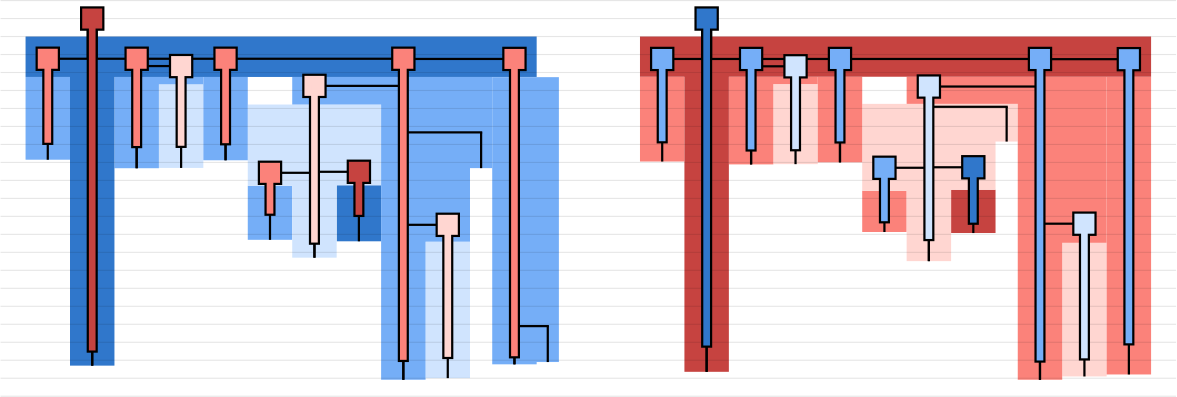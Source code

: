 <?xml version="1.0"?>
<!DOCTYPE ipe SYSTEM "ipe.dtd">
<ipe version="70212" creator="svgtoipe 20191210">
<ipestyle>
<layout paper="768 576" frame="768 576" origin="0 0"/>
<opacity name="10%" value="0.10"/>
<opacity name="20%" value="0.20"/>
<opacity name="30%" value="0.30"/>
<opacity name="40%" value="0.40"/>
<opacity name="50%" value="0.50"/>
<opacity name="60%" value="0.60"/>
<opacity name="70%" value="0.70"/>
<opacity name="80%" value="0.80"/>
<opacity name="90%" value="0.90"/>
<pathstyle cap="0" join="0" fillrule="wind"/>
</ipestyle>
<page>
<group matrix="1 0 0 -1 0 576">
<group>
<group matrix="1 0 0 1 497.404 350">
<group>
<path fill="0.815686 0.894118 0.996078">
48 74.8067 m
48 123.921 l
32 123.921 l
32 74.8067 l
48 74.8067 l
h
</path>
<path fill="0.458824 0.682353 0.968627">
72 118.142 m
72 118.959 l
56 118.959 l
56 118.142 l
56 105.205 l
56 48.3254 l
56 15.5777 l
72 15.5777 l
80 15.5777 l
80 118.132 l
72 118.132 l
72 118.142 l
h
</path>
<path fill="0.188235 0.466667 0.796078">
0 74.669 m
0 54.4961 l
16 54.4961 l
16 74.669 l
0 74.669 l
h
</path>
<path fill="0.458824 0.682353 0.968627">
-32 74.1373 m
-32 54.6741 l
-16 54.6741 l
-16 74.1373 l
-32 74.1373 l
h
</path>
<path fill="0.815686 0.894118 0.996078">
-48 45.49 m
-48 48.2544 l
-64 48.2544 l
-64 18.1466 l
-48 18.1466 l
-48 45.49 l
h
</path>
<path fill="0.458824 0.682353 0.968627">
-112 45.3007 m
-112 15.506 l
-96 15.506 l
-96 45.3007 l
-112 45.3007 l
h
</path>
<path fill="0.815686 0.894118 0.996078">
0 74.669 m
0 80.5639 l
-16 80.5639 l
-16 74.1373 l
-16 54.6742 l
-32 54.6742 l
-32 54.4962 l
-32 45.49 l
-32 25.4316 l
-16 25.4316 l
0 25.4316 l
16 25.4316 l
16 54.4962 l
0 54.4962 l
0 54.6742 l
0 74.669 l
h
</path>
<path fill="0.458824 0.682353 0.968627">
16 124.511 m
16 74.8068 l
16 74.669 l
16 68.7369 l
16 48.3354 l
16 35.4586 l
16 25.4317 l
0 25.4317 l
-16 25.4317 l
-16 15.5065 l
16 15.5065 l
32 15.5065 l
48 15.5065 l
56 15.5065 l
72 15.5065 l
72 15.5778 l
56 15.5778 l
56 48.3254 l
48 48.3254 l
48 48.3354 l
48 74.8068 l
32 74.8068 l
32 123.921 l
32 124.511 l
16 124.511 l
h
</path>
<path fill="0.458824 0.682353 0.968627">
32 15.5066 m
16 15.5065 l
-32 15.5064 l
32 15.5064 l
72 15.5064 l
72 15.5066 l
32 15.5065 l
32 15.5066 l
h
-32 15.5064 m
-32 45.49 l
-48 45.49 l
-48 15.5064 l
-32 15.5064 l
h
</path>
<path fill="0.458824 0.682353 0.968627">
32 15.5065 m
-32 15.5061 l
-32 15.5065 l
-48 15.5063 l
-48 15.5065 l
-48 18.1467 l
-64 18.1467 l
-64 48.2544 l
-64 48.3602 l
-80 48.3602 l
-80 18.1467 l
-80 15.5059 l
-64 15.5059 l
-48 15.5059 l
-32 15.5059 l
32 15.5059 l
72 15.5059 l
72 15.5065 l
32 15.5063 l
32 15.5065 l
h
</path>
<path fill="0.188235 0.466667 0.796078" pen="200">
56 15.506 m
32 15.506 l
-32 15.506 l
-48 15.506 l
-64 15.506 l
-80 15.506 l
-80 48.3602 l
-80 119.432 l
-96 119.432 l
-96 45.3007 l
-96 15.5061 l
-112 15.5061 l
-112 15.506 l
-112 8.9517 l
-112 0.951698 l
72 0.951698 l
72 8.9517 l
72 15.506 l
56 15.506 l
h
</path>
</group>
</group>
<group matrix="1 0 0 1 702.596 350">
<group>
<path fill="1 0.839216 0.819608">
72 122.608 m
72 123.322 l
56 123.322 l
56 75.2114 l
72 75.2114 l
72 122.608 l
h
</path>
<path fill="0.984314 0.509804 0.478431">
72 122.608 m
72 111.68 l
72 15.4974 l
88 15.4974 l
88 111.68 l
88 122.608 l
72 122.608 l
h
</path>
<path fill="0.776471 0.262745 0.25098">
32 56.1211 m
32 71.688 l
16 71.688 l
16 56.1211 l
32 56.1211 l
h
</path>
<path fill="0.984314 0.509804 0.478431">
-16 71.3194 m
-16 56.4871 l
0 56.4871 l
0 71.3194 l
-16 71.3194 l
h
</path>
<path fill="1 0.839216 0.819608">
-32 46.2396 m
-32 46.8934 l
-48 46.8934 l
-48 18.0616 l
-32 18.0616 l
-32 46.2396 l
h
</path>
<path fill="0.984314 0.509804 0.478431">
-96 45.942 m
-96 15.4263 l
-80 15.4263 l
-80 45.942 l
-96 45.942 l
h
</path>
<path fill="1 0.839216 0.819608">
32 38.7696 m
32 56.1212 l
16 56.1212 l
16 56.4872 l
16 71.688 l
16 81.8078 l
0 81.8078 l
0 71.3194 l
0 56.4872 l
-16 56.4872 l
-16 56.1212 l
-16 46.2396 l
-16 25.1925 l
0 25.1925 l
16 25.1925 l
32 25.1925 l
40 25.1925 l
40 38.7596 l
32 38.7596 l
32 38.7696 l
h
</path>
<path fill="0.984314 0.509804 0.478431">
40 124.511 m
40 75.2115 l
40 68.3322 l
40 41.9332 l
40 38.7596 l
40 25.1926 l
16 25.1926 l
0 25.1926 l
0 15.4267 l
40 15.4267 l
56 15.4267 l
72 15.4267 l
88 15.4267 l
88 15.4975 l
72 15.4975 l
72 75.2115 l
56 75.2115 l
56 123.322 l
56 124.511 l
40 124.511 l
h
</path>
<path fill="0.984314 0.509804 0.478431">
56 15.4268 m
40 15.4267 l
-16 15.4266 l
56 15.4266 l
88 15.4266 l
88 15.4268 l
56 15.4267 l
56 15.4268 l
h
-16 15.4266 m
-16 46.2396 l
-32 46.2396 l
-32 15.4266 l
-16 15.4266 l
h
</path>
<path fill="0.984314 0.509804 0.478431">
56 15.4267 m
-16 15.4264 l
-16 15.4267 l
-32 15.4265 l
-32 15.4267 l
-32 18.0617 l
-48 18.0617 l
-48 46.8934 l
-48 46.988 l
-64 46.988 l
-64 18.0617 l
-64 15.4262 l
-48 15.4262 l
-32 15.4262 l
-16 15.4262 l
56 15.4262 l
88 15.4262 l
88 15.4267 l
56 15.4266 l
56 15.4267 l
h
</path>
<path fill="0.776471 0.262745 0.25098" pen="200">
88 9.03139 m
88 15.4263 l
56 15.4263 l
-16 15.4263 l
-32 15.4263 l
-48 15.4263 l
-64 15.4263 l
-64 46.988 l
-64 121.657 l
-80 121.657 l
-80 45.942 l
-80 15.4264 l
-96 15.4264 l
-96 15.4263 l
-96 9.03139 l
-96 0.951698 l
88 0.951698 l
88 9.03139 l
h
</path>
</group>
</group>
<group matrix="1 0 0 1 400 350">
<group>
<path stroke="0 0 0" opacity="10%" pen="0.4">
-23.5965 -11.9973 m
399.596 -11.9973 l
</path>
<path stroke="0 0 0" opacity="10%" pen="0.4">
-23.5965 -5.52279 m
399.596 -5.52279 l
</path>
<path stroke="0 0 0" opacity="10%" pen="0.4">
-23.5965 0.951698 m
399.596 0.951698 l
</path>
<path stroke="0 0 0" opacity="10%" pen="0.4">
-23.5965 7.42619 m
399.596 7.42619 l
</path>
<path stroke="0 0 0" opacity="10%" pen="0.4">
-23.5965 13.9007 m
399.596 13.9007 l
</path>
<path stroke="0 0 0" opacity="10%" pen="0.4">
-23.5965 20.3752 m
399.596 20.3752 l
</path>
<path stroke="0 0 0" opacity="10%" pen="0.4">
-23.5965 26.8496 m
399.596 26.8496 l
</path>
<path stroke="0 0 0" opacity="10%" pen="0.4">
-23.5965 33.3241 m
399.596 33.3241 l
</path>
<path stroke="0 0 0" opacity="10%" pen="0.4">
-23.5965 39.7986 m
399.596 39.7986 l
</path>
<path stroke="0 0 0" opacity="10%" pen="0.4">
-23.5965 46.2731 m
399.596 46.2731 l
</path>
<path stroke="0 0 0" opacity="10%" pen="0.4">
-23.5965 52.7476 m
399.596 52.7476 l
</path>
<path stroke="0 0 0" opacity="10%" pen="0.4">
-23.5965 59.2221 m
399.596 59.2221 l
</path>
<path stroke="0 0 0" opacity="10%" pen="0.4">
-23.5965 65.6966 m
399.596 65.6966 l
</path>
<path stroke="0 0 0" opacity="10%" pen="0.4">
-23.5965 72.1711 m
399.596 72.1711 l
</path>
<path stroke="0 0 0" opacity="10%" pen="0.4">
-23.5965 78.6455 m
399.596 78.6455 l
</path>
<path stroke="0 0 0" opacity="10%" pen="0.4">
-23.5965 85.12 m
399.596 85.12 l
</path>
<path stroke="0 0 0" opacity="10%" pen="0.4">
-23.5965 91.5945 m
399.596 91.5945 l
</path>
<path stroke="0 0 0" opacity="10%" pen="0.4">
-23.5965 98.069 m
399.596 98.069 l
</path>
<path stroke="0 0 0" opacity="10%" pen="0.4">
-23.5965 104.543 m
399.596 104.543 l
</path>
<path stroke="0 0 0" opacity="10%" pen="0.4">
-23.5965 111.018 m
399.596 111.018 l
</path>
<path stroke="0 0 0" opacity="10%" pen="0.4">
-23.5965 117.492 m
399.596 117.492 l
</path>
<path stroke="0 0 0" opacity="10%" pen="0.4">
-23.5965 123.967 m
399.596 123.967 l
</path>
<path stroke="0 0 0" opacity="10%" pen="0.4">
-23.5965 130.441 m
399.596 130.441 l
</path>
</group>
</group>
<group matrix="1 0 0 1 497.404 350">
<group>
<path stroke="0 0 0" pen="0.8">
-88 8.9517 m
-88 8.95182 l
</path>
<path stroke="0 0 0" pen="0.8">
-88 8.9517 m
-88 8.95182 l
</path>
<path stroke="0 0 0" pen="0.8">
-104 8.95182 m
-104 45.3107 l
</path>
<path stroke="0 0 0" pen="0.8">
-104.4 8.95182 m
-88 8.95182 l
</path>
<path stroke="0 0 0" pen="0.8">
-88 8.95182 m
-88 119.442 l
</path>
<path stroke="0 0 0" pen="0.8">
-88 8.95182 m
-88 119.442 l
</path>
<path stroke="0 0 0" pen="0.8">
-72 8.9517 m
-72 8.95207 l
</path>
<path stroke="0 0 0" pen="0.8">
-71.6 8.9517 m
-88 8.9517 l
</path>
<path stroke="0 0 0" pen="0.8">
-72 8.95207 m
-72 11.5871 l
</path>
<path stroke="0 0 0" pen="0.8">
-72 8.95207 m
-72 11.5871 l
</path>
<path stroke="0 0 0" pen="0.8">
-72 11.5871 m
-72 48.3702 l
</path>
<path stroke="0 0 0" pen="0.8">
-72 11.5871 m
-72 48.3702 l
</path>
<path stroke="0 0 0" pen="0.8">
-56 11.5871 m
-56 48.2644 l
</path>
<path stroke="0 0 0" pen="0.8">
-55.6 11.5871 m
-72 11.5871 l
</path>
<path stroke="0 0 0" pen="0.8">
-40 8.95207 m
-40 8.9522 l
</path>
<path stroke="0 0 0" pen="0.8">
-39.6 8.95207 m
-72 8.95207 l
</path>
<path stroke="0 0 0" pen="0.8">
-40 8.9522 m
-40 45.5 l
</path>
<path stroke="0 0 0" pen="0.8">
-40 8.9522 m
-40 45.5 l
</path>
<path stroke="0 0 0" pen="0.8">
24 8.9522 m
24 9.02292 l
</path>
<path stroke="0 0 0" pen="0.8">
24.4 8.9522 m
-40 8.9522 l
</path>
<path stroke="0 0 0" pen="0.8">
24 9.02292 m
24 18.718 l
</path>
<path stroke="0 0 0" pen="0.8">
24 9.02292 m
24 18.718 l
</path>
<path stroke="0 0 0" pen="0.8">
-8 18.718 m
-8 49.6466 l
</path>
<path stroke="0 0 0" pen="0.8">
-8.4 18.718 m
24 18.718 l
</path>
<path stroke="0 0 0" pen="0.8">
-8 49.6466 m
-8 50.0127 l
</path>
<path stroke="0 0 0" pen="0.8">
-8 49.6466 m
-8 50.0127 l
</path>
<path stroke="0 0 0" pen="0.8">
-24 50.0127 m
-24 74.1473 l
</path>
<path stroke="0 0 0" pen="0.8">
-24.4 50.0127 m
-8 50.0127 l
</path>
<path stroke="0 0 0" pen="0.8">
-8 50.0127 m
-8 80.5739 l
</path>
<path stroke="0 0 0" pen="0.8">
-8 50.0127 m
-8 80.5739 l
</path>
<path stroke="0 0 0" pen="0.8">
8 49.6466 m
8 74.679 l
</path>
<path stroke="0 0 0" pen="0.8">
8.4 49.6466 m
-8 49.6466 l
</path>
<path stroke="0 0 0" pen="0.8">
24 18.718 m
24 35.4586 l
</path>
<path stroke="0 0 0" pen="0.8">
24 18.718 m
24 35.4586 l
</path>
<path stroke="0 0 0" pen="0.8">
24 35.4586 m
24 68.7369 l
</path>
<path stroke="0 0 0" pen="0.8">
24 35.4586 m
24 68.7369 l
</path>
<path stroke="0 0 0" pen="0.8">
24 68.7369 m
24 124.521 l
</path>
<path stroke="0 0 0" pen="0.8">
24 68.7369 m
24 124.521 l
</path>
<path stroke="0 0 0" pen="0.8">
40 68.7369 m
40 123.931 l
</path>
<path stroke="0 0 0" pen="0.8">
40.4 68.7369 m
24 68.7369 l
</path>
<path stroke="0 0 0" pen="0.8">
52 35.4586 m
52 48.3354 l
</path>
<path stroke="0 0 0" pen="0.8">
52.4 35.4586 m
24 35.4586 l
</path>
<path stroke="0 0 0" pen="0.8">
64 9.02292 m
64 105.205 l
</path>
<path stroke="0 0 0" pen="0.8">
64.4 9.02292 m
24 9.02292 l
</path>
<path stroke="0 0 0" pen="0.8">
64 105.205 m
64 118.969 l
</path>
<path stroke="0 0 0" pen="0.8">
64 105.205 m
64 118.969 l
</path>
<path stroke="0 0 0" pen="0.8">
76 105.205 m
76 118.142 l
</path>
<path stroke="0 0 0" pen="0.8">
76.4 105.205 m
64 105.205 l
</path>
</group>
</group>
<group matrix="1 0 0 1 497.404 350">
<group>
<path stroke="0 0 0" pen="4">
-88 8.9517 m
-88 -5.4431 l
</path>
<path stroke="0 0 0" pen="4">
-88 8.95182 m
-88 114.772 l
-88 8.95182 l
-88 114.772 l
-88 8.9517 l
-88 8.95182 l
-88 8.9517 l
-88 -5.52279 l
</path>
<path stroke="0 0 0" fill="0.776471 0.262745 0.25098" stroke-opacity="opaque" pen="0.8">
-92 -9.52279 m
-84 -9.52279 l
-84 -1.52279 l
-92 -1.52279 l
-92 -9.52279 l
h
</path>
<path stroke="0.776471 0.262745 0.25098" fill="0.776471 0.262745 0.25098" stroke-opacity="opaque" pen="2.4">
-88 8.95182 m
-88 113.972 l
-88 8.95182 l
-88 113.972 l
-88 8.9517 l
-88 8.95182 l
-88 8.9517 l
-88 -5.52279 l
</path>
<path stroke="0 0 0" pen="4">
-72 11.5871 m
-72 41.1581 l
-72 11.5871 l
-72 41.1581 l
-72 8.95207 l
-72 11.5871 l
-72 8.9517 l
-72 8.95207 l
</path>
<path stroke="0 0 0" fill="0.984314 0.509804 0.478431" stroke-opacity="opaque" pen="0.8">
-76 4.9517 m
-68 4.9517 l
-68 12.9517 l
-76 12.9517 l
-76 4.9517 l
h
</path>
<path stroke="0.984314 0.509804 0.478431" fill="0.984314 0.509804 0.478431" stroke-opacity="opaque" pen="2.4">
-72 11.5871 m
-72 40.3581 l
-72 11.5871 l
-72 40.3581 l
-72 8.95207 l
-72 11.5871 l
-72 8.9517 l
-72 8.95207 l
</path>
<path stroke="0 0 0" pen="4">
-40 8.9522 m
-40 40.1484 l
-40 8.9522 l
-40 40.1484 l
-40 8.95207 l
-40 8.9522 l
</path>
<path stroke="0 0 0" fill="0.984314 0.509804 0.478431" stroke-opacity="opaque" pen="0.8">
-44 4.95207 m
-36 4.95207 l
-36 12.9521 l
-44 12.9521 l
-44 4.95207 l
h
</path>
<path stroke="0.984314 0.509804 0.478431" fill="0.984314 0.509804 0.478431" stroke-opacity="opaque" pen="2.4">
-40 8.9522 m
-40 39.3484 l
-40 8.9522 l
-40 39.3484 l
-40 8.95207 l
-40 8.9522 l
</path>
<path stroke="0 0 0" pen="4">
24 68.7369 m
24 118.141 l
24 68.7369 l
24 118.141 l
24 35.4586 l
24 68.7369 l
24 18.718 l
24 35.4586 l
24 9.02292 l
24 18.718 l
24 8.9522 l
24 9.02292 l
</path>
<path stroke="0 0 0" fill="0.984314 0.509804 0.478431" stroke-opacity="opaque" pen="0.8">
20 4.9522 m
28 4.9522 l
28 12.9522 l
20 12.9522 l
20 4.9522 l
h
</path>
<path stroke="0.984314 0.509804 0.478431" fill="0.984314 0.509804 0.478431" stroke-opacity="opaque" pen="2.4">
24 68.7369 m
24 117.341 l
24 68.7369 l
24 117.341 l
24 35.4586 l
24 68.7369 l
24 18.718 l
24 35.4586 l
24 9.02292 l
24 18.718 l
24 8.9522 l
24 9.02292 l
</path>
<path stroke="0 0 0" pen="4">
-8 50.0127 m
-8 75.9273 l
-8 50.0127 l
-8 75.9273 l
-8 49.6466 l
-8 50.0127 l
-8 18.718 l
-8 49.6466 l
</path>
<path stroke="0 0 0" fill="1 0.839216 0.819608" stroke-opacity="opaque" pen="0.8">
-12 14.718 m
-4 14.718 l
-4 22.718 l
-12 22.718 l
-12 14.718 l
h
</path>
<path stroke="1 0.839216 0.819608" fill="1 0.839216 0.819608" stroke-opacity="opaque" pen="2.4">
-8 50.0127 m
-8 75.1273 l
-8 50.0127 l
-8 75.1273 l
-8 49.6466 l
-8 50.0127 l
-8 18.718 l
-8 49.6466 l
</path>
<path stroke="0 0 0" pen="4">
-104 8.95182 m
-104 39.9909 l
-104 8.95182 l
-104 39.9909 l
</path>
<path stroke="0 0 0" fill="0.984314 0.509804 0.478431" stroke-opacity="opaque" pen="0.8">
-108 4.95182 m
-100 4.95182 l
-100 12.9518 l
-108 12.9518 l
-108 4.95182 l
h
</path>
<path stroke="0.984314 0.509804 0.478431" fill="0.984314 0.509804 0.478431" stroke-opacity="opaque" pen="2.4">
-104 8.95182 m
-104 39.1909 l
-104 8.95182 l
-104 39.1909 l
</path>
<path stroke="0 0 0" pen="4">
-56 11.5871 m
-56 41.0753 l
-56 11.5871 l
-56 41.0753 l
</path>
<path stroke="0 0 0" fill="1 0.839216 0.819608" stroke-opacity="opaque" pen="0.8">
-60 7.58706 m
-52 7.58706 l
-52 15.5871 l
-60 15.5871 l
-60 7.58706 l
h
</path>
<path stroke="1 0.839216 0.819608" fill="1 0.839216 0.819608" stroke-opacity="opaque" pen="2.4">
-56 11.5871 m
-56 40.2753 l
-56 11.5871 l
-56 40.2753 l
</path>
<path stroke="0 0 0" pen="4">
-24 50.0127 m
-24 65.5085 l
-24 50.0127 l
-24 65.5085 l
</path>
<path stroke="0 0 0" fill="0.984314 0.509804 0.478431" stroke-opacity="opaque" pen="0.8">
-28 46.0127 m
-20 46.0127 l
-20 54.0127 l
-28 54.0127 l
-28 46.0127 l
h
</path>
<path stroke="0.984314 0.509804 0.478431" fill="0.984314 0.509804 0.478431" stroke-opacity="opaque" pen="2.4">
-24 50.0127 m
-24 64.7085 l
-24 50.0127 l
-24 64.7085 l
</path>
<path stroke="0 0 0" pen="4">
8 49.6466 m
8 65.937 l
8 49.6466 l
8 65.937 l
</path>
<path stroke="0 0 0" fill="0.776471 0.262745 0.25098" stroke-opacity="opaque" pen="0.8">
4 45.6466 m
12 45.6466 l
12 53.6466 l
4 53.6466 l
4 45.6466 l
h
</path>
<path stroke="0.776471 0.262745 0.25098" fill="0.776471 0.262745 0.25098" stroke-opacity="opaque" pen="2.4">
8 49.6466 m
8 65.137 l
8 49.6466 l
8 65.137 l
</path>
<path stroke="0 0 0" pen="4">
64 105.205 m
64 116.839 l
64 105.205 l
64 116.839 l
64 9.02292 l
64 105.205 l
</path>
<path stroke="0 0 0" fill="0.984314 0.509804 0.478431" stroke-opacity="opaque" pen="0.8">
60 5.02292 m
68 5.02292 l
68 13.0229 l
60 13.0229 l
60 5.02292 l
h
</path>
<path stroke="0.984314 0.509804 0.478431" fill="0.984314 0.509804 0.478431" stroke-opacity="opaque" pen="2.4">
64 105.205 m
64 116.039 l
64 105.205 l
64 116.039 l
64 9.02292 l
64 105.205 l
</path>
<path stroke="0 0 0" pen="4">
40 68.7369 m
40 117.08 l
40 68.7369 l
40 117.08 l
</path>
<path stroke="0 0 0" fill="1 0.839216 0.819608" stroke-opacity="opaque" pen="0.8">
36 64.7369 m
44 64.7369 l
44 72.7369 l
36 72.7369 l
36 64.7369 l
h
</path>
<path stroke="1 0.839216 0.819608" fill="1 0.839216 0.819608" stroke-opacity="opaque" pen="2.4">
40 68.7369 m
40 116.28 l
40 68.7369 l
40 116.28 l
</path>
</group>
</group>
<group matrix="1 0 0 1 702.596 350">
<group>
<path stroke="0 0 0" pen="0.8">
-72 9.03139 m
-72 9.03152 l
</path>
<path stroke="0 0 0" pen="0.8">
-72 9.03139 m
-72 9.03152 l
</path>
<path stroke="0 0 0" pen="0.8">
-88 9.03152 m
-88 45.952 l
</path>
<path stroke="0 0 0" pen="0.8">
-88.4 9.03152 m
-72 9.03152 l
</path>
<path stroke="0 0 0" pen="0.8">
-72 9.03152 m
-72 121.667 l
</path>
<path stroke="0 0 0" pen="0.8">
-72 9.03152 m
-72 121.667 l
</path>
<path stroke="0 0 0" pen="0.8">
-56 9.03139 m
-56 9.03189 l
</path>
<path stroke="0 0 0" pen="0.8">
-55.6 9.03139 m
-72 9.03139 l
</path>
<path stroke="0 0 0" pen="0.8">
-56 9.03189 m
-56 11.6721 l
</path>
<path stroke="0 0 0" pen="0.8">
-56 9.03189 m
-56 11.6721 l
</path>
<path stroke="0 0 0" pen="0.8">
-56 11.6721 m
-56 46.998 l
</path>
<path stroke="0 0 0" pen="0.8">
-56 11.6721 m
-56 46.998 l
</path>
<path stroke="0 0 0" pen="0.8">
-40 11.6721 m
-40 46.9034 l
</path>
<path stroke="0 0 0" pen="0.8">
-39.6 11.6721 m
-56 11.6721 l
</path>
<path stroke="0 0 0" pen="0.8">
-24 9.03189 m
-24 9.03201 l
</path>
<path stroke="0 0 0" pen="0.8">
-23.6 9.03189 m
-56 9.03189 l
</path>
<path stroke="0 0 0" pen="0.8">
-24 9.03201 m
-24 46.2496 l
</path>
<path stroke="0 0 0" pen="0.8">
-24 9.03201 m
-24 46.2496 l
</path>
<path stroke="0 0 0" pen="0.8">
48 9.03201 m
48 9.10324 l
</path>
<path stroke="0 0 0" pen="0.8">
48.4 9.03201 m
-24 9.03201 l
</path>
<path stroke="0 0 0" pen="0.8">
48 9.10324 m
48 18.9571 l
</path>
<path stroke="0 0 0" pen="0.8">
48 9.10324 m
48 18.9571 l
</path>
<path stroke="0 0 0" pen="0.8">
8 18.9571 m
8 26.2478 l
</path>
<path stroke="0 0 0" pen="0.8">
7.6 18.9571 m
48 18.9571 l
</path>
<path stroke="0 0 0" pen="0.8">
8 26.2478 m
8 48.0216 l
</path>
<path stroke="0 0 0" pen="0.8">
8 26.2478 m
8 48.0216 l
</path>
<path stroke="0 0 0" pen="0.8">
8 48.0216 m
8 48.1996 l
</path>
<path stroke="0 0 0" pen="0.8">
8 48.0216 m
8 48.1996 l
</path>
<path stroke="0 0 0" pen="0.8">
-8 48.1996 m
-8 71.3294 l
</path>
<path stroke="0 0 0" pen="0.8">
-8.4 48.1996 m
8 48.1996 l
</path>
<path stroke="0 0 0" pen="0.8">
8 48.1996 m
8 81.8178 l
</path>
<path stroke="0 0 0" pen="0.8">
8 48.1996 m
8 81.8178 l
</path>
<path stroke="0 0 0" pen="0.8">
24 48.0216 m
24 71.698 l
</path>
<path stroke="0 0 0" pen="0.8">
24.4 48.0216 m
8 48.0216 l
</path>
<path stroke="0 0 0" pen="0.8">
36 26.2478 m
36 38.7696 l
</path>
<path stroke="0 0 0" pen="0.8">
36.4 26.2478 m
8 26.2478 l
</path>
<path stroke="0 0 0" pen="0.8">
48 18.9571 m
48 68.3322 l
</path>
<path stroke="0 0 0" pen="0.8">
48 18.9571 m
48 68.3322 l
</path>
<path stroke="0 0 0" pen="0.8">
48 68.3322 m
48 124.521 l
</path>
<path stroke="0 0 0" pen="0.8">
48 68.3322 m
48 124.521 l
</path>
<path stroke="0 0 0" pen="0.8">
64 68.3322 m
64 123.332 l
</path>
<path stroke="0 0 0" pen="0.8">
64.4 68.3322 m
48 68.3322 l
</path>
<path stroke="0 0 0" pen="0.8">
80 9.10324 m
80 122.618 l
</path>
<path stroke="0 0 0" pen="0.8">
80.4 9.10324 m
48 9.10324 l
</path>
</group>
</group>
<group matrix="1 0 0 1 702.596 350">
<group>
<path stroke="0 0 0" pen="4">
-72 9.03139 m
-72 -5.52279 l
</path>
<path stroke="0 0 0" pen="4">
-72 9.03152 m
-72 112.988 l
-72 9.03152 l
-72 112.988 l
-72 9.03139 l
-72 9.03152 l
-72 9.03139 l
-72 -5.52279 l
</path>
<path stroke="0 0 0" fill="0.188235 0.466667 0.796078" stroke-opacity="opaque" pen="0.8">
-76 -9.52279 m
-68 -9.52279 l
-68 -1.52279 l
-76 -1.52279 l
-76 -9.52279 l
h
</path>
<path stroke="0.188235 0.466667 0.796078" fill="0.188235 0.466667 0.796078" stroke-opacity="opaque" pen="2.4">
-72 9.03152 m
-72 112.188 l
-72 9.03152 l
-72 112.188 l
-72 9.03139 l
-72 9.03152 l
-72 9.03139 l
-72 -5.52279 l
</path>
<path stroke="0 0 0" pen="4">
-56 11.6721 m
-56 42.3767 l
-56 11.6721 l
-56 42.3767 l
-56 9.03189 l
-56 11.6721 l
-56 9.03139 l
-56 9.03189 l
</path>
<path stroke="0 0 0" fill="0.458824 0.682353 0.968627" stroke-opacity="opaque" pen="0.8">
-60 5.03139 m
-52 5.03139 l
-52 13.0314 l
-60 13.0314 l
-60 5.03139 l
h
</path>
<path stroke="0.458824 0.682353 0.968627" fill="0.458824 0.682353 0.968627" stroke-opacity="opaque" pen="2.4">
-56 11.6721 m
-56 41.5767 l
-56 11.6721 l
-56 41.5767 l
-56 9.03189 l
-56 11.6721 l
-56 9.03139 l
-56 9.03189 l
</path>
<path stroke="0 0 0" pen="4">
-24 9.03201 m
-24 39.4956 l
-24 9.03201 l
-24 39.4956 l
-24 9.03189 l
-24 9.03201 l
</path>
<path stroke="0 0 0" fill="0.458824 0.682353 0.968627" stroke-opacity="opaque" pen="0.8">
-28 5.03189 m
-20 5.03189 l
-20 13.0319 l
-28 13.0319 l
-28 5.03189 l
h
</path>
<path stroke="0.458824 0.682353 0.968627" fill="0.458824 0.682353 0.968627" stroke-opacity="opaque" pen="2.4">
-24 9.03201 m
-24 38.6956 l
-24 9.03201 l
-24 38.6956 l
-24 9.03189 l
-24 9.03201 l
</path>
<path stroke="0 0 0" pen="4">
48 68.3322 m
48 118.367 l
48 68.3322 l
48 118.367 l
48 18.9571 l
48 68.3322 l
48 9.10324 l
48 18.9571 l
48 9.03201 l
48 9.10324 l
</path>
<path stroke="0 0 0" fill="0.458824 0.682353 0.968627" stroke-opacity="opaque" pen="0.8">
44 5.03201 m
52 5.03201 l
52 13.032 l
44 13.032 l
44 5.03201 l
h
</path>
<path stroke="0.458824 0.682353 0.968627" fill="0.458824 0.682353 0.968627" stroke-opacity="opaque" pen="2.4">
48 68.3322 m
48 117.567 l
48 68.3322 l
48 117.567 l
48 18.9571 l
48 68.3322 l
48 9.10324 l
48 18.9571 l
48 9.03201 l
48 9.10324 l
</path>
<path stroke="0 0 0" pen="4">
8 48.1996 m
8 74.6294 l
8 48.1996 l
8 74.6294 l
8 48.0216 l
8 48.1996 l
8 26.2478 l
8 48.0216 l
8 18.9571 l
8 26.2478 l
</path>
<path stroke="0 0 0" fill="0.815686 0.894118 0.996078" stroke-opacity="opaque" pen="0.8">
4 14.9571 m
12 14.9571 l
12 22.9571 l
4 22.9571 l
4 14.9571 l
h
</path>
<path stroke="0.815686 0.894118 0.996078" fill="0.815686 0.894118 0.996078" stroke-opacity="opaque" pen="2.4">
8 48.1996 m
8 73.8294 l
8 48.1996 l
8 73.8294 l
8 48.0216 l
8 48.1996 l
8 26.2478 l
8 48.0216 l
8 18.9571 l
8 26.2478 l
</path>
<path stroke="0 0 0" pen="4">
-88 9.03152 m
-88 39.441 l
-88 9.03152 l
-88 39.441 l
</path>
<path stroke="0 0 0" fill="0.458824 0.682353 0.968627" stroke-opacity="opaque" pen="0.8">
-92 5.03152 m
-84 5.03152 l
-84 13.0315 l
-92 13.0315 l
-92 5.03152 l
h
</path>
<path stroke="0.458824 0.682353 0.968627" fill="0.458824 0.682353 0.968627" stroke-opacity="opaque" pen="2.4">
-88 9.03152 m
-88 38.641 l
-88 9.03152 l
-88 38.641 l
</path>
<path stroke="0 0 0" pen="4">
-40 11.6721 m
-40 42.2966 l
-40 11.6721 l
-40 42.2966 l
</path>
<path stroke="0 0 0" fill="0.815686 0.894118 0.996078" stroke-opacity="opaque" pen="0.8">
-44 7.67211 m
-36 7.67211 l
-36 15.6721 l
-44 15.6721 l
-44 7.67211 l
h
</path>
<path stroke="0.815686 0.894118 0.996078" fill="0.815686 0.894118 0.996078" stroke-opacity="opaque" pen="2.4">
-40 11.6721 m
-40 41.4966 l
-40 11.6721 l
-40 41.4966 l
</path>
<path stroke="0 0 0" pen="4">
-8 48.1996 m
-8 68.2363 l
-8 48.1996 l
-8 68.2363 l
</path>
<path stroke="0 0 0" fill="0.458824 0.682353 0.968627" stroke-opacity="opaque" pen="0.8">
-12 44.1996 m
-4 44.1996 l
-4 52.1996 l
-12 52.1996 l
-12 44.1996 l
h
</path>
<path stroke="0.458824 0.682353 0.968627" fill="0.458824 0.682353 0.968627" stroke-opacity="opaque" pen="2.4">
-8 48.1996 m
-8 67.4363 l
-8 48.1996 l
-8 67.4363 l
</path>
<path stroke="0 0 0" pen="4">
24 48.0216 m
24 68.7473 l
24 48.0216 l
24 68.7473 l
</path>
<path stroke="0 0 0" fill="0.188235 0.466667 0.796078" stroke-opacity="opaque" pen="0.8">
20 44.0216 m
28 44.0216 l
28 52.0216 l
20 52.0216 l
20 44.0216 l
h
</path>
<path stroke="0.188235 0.466667 0.796078" fill="0.188235 0.466667 0.796078" stroke-opacity="opaque" pen="2.4">
24 48.0216 m
24 67.9473 l
24 48.0216 l
24 67.9473 l
</path>
<path stroke="0 0 0" pen="4">
80 9.10324 m
80 112.179 l
80 9.10324 l
80 112.179 l
</path>
<path stroke="0 0 0" fill="0.458824 0.682353 0.968627" stroke-opacity="opaque" pen="0.8">
76 5.10324 m
84 5.10324 l
84 13.1032 l
76 13.1032 l
76 5.10324 l
h
</path>
<path stroke="0.458824 0.682353 0.968627" fill="0.458824 0.682353 0.968627" stroke-opacity="opaque" pen="2.4">
80 9.10324 m
80 111.379 l
80 9.10324 l
80 111.379 l
</path>
<path stroke="0 0 0" pen="4">
64 68.3322 m
64 117.597 l
64 68.3322 l
64 117.597 l
</path>
<path stroke="0 0 0" fill="0.815686 0.894118 0.996078" stroke-opacity="opaque" pen="0.8">
60 64.3322 m
68 64.3322 l
68 72.3322 l
60 72.3322 l
60 64.3322 l
h
</path>
<path stroke="0.815686 0.894118 0.996078" fill="0.815686 0.894118 0.996078" stroke-opacity="opaque" pen="2.4">
64 68.3322 m
64 116.797 l
64 68.3322 l
64 116.797 l
</path>
</group>
</group>
</group>
</group>
</page>
</ipe>
